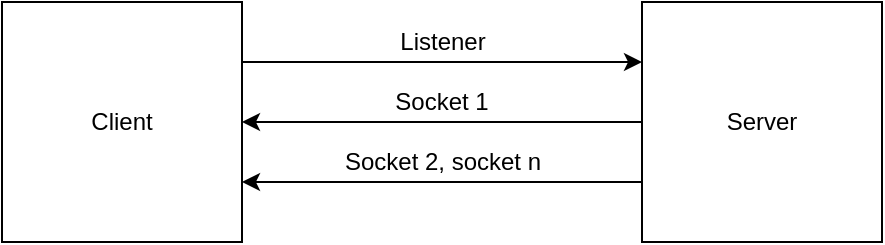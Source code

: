 <mxfile version="14.9.6" type="device"><diagram id="ICjpQ700vDPgJYos_Ji0" name="Page-1"><mxGraphModel dx="768" dy="482" grid="1" gridSize="10" guides="1" tooltips="1" connect="1" arrows="1" fold="1" page="1" pageScale="1" pageWidth="850" pageHeight="1100" math="0" shadow="0"><root><mxCell id="0"/><mxCell id="1" parent="0"/><mxCell id="DGC_2Sm3KRDfwzGs4lI2-3" style="edgeStyle=orthogonalEdgeStyle;rounded=0;orthogonalLoop=1;jettySize=auto;html=1;exitX=1;exitY=0.25;exitDx=0;exitDy=0;entryX=0;entryY=0.25;entryDx=0;entryDy=0;" edge="1" parent="1" source="DGC_2Sm3KRDfwzGs4lI2-1" target="DGC_2Sm3KRDfwzGs4lI2-2"><mxGeometry relative="1" as="geometry"/></mxCell><mxCell id="DGC_2Sm3KRDfwzGs4lI2-1" value="Client" style="whiteSpace=wrap;html=1;aspect=fixed;" vertex="1" parent="1"><mxGeometry x="120" y="160" width="120" height="120" as="geometry"/></mxCell><mxCell id="DGC_2Sm3KRDfwzGs4lI2-5" style="edgeStyle=orthogonalEdgeStyle;rounded=0;orthogonalLoop=1;jettySize=auto;html=1;exitX=0;exitY=0.5;exitDx=0;exitDy=0;entryX=1;entryY=0.5;entryDx=0;entryDy=0;" edge="1" parent="1" source="DGC_2Sm3KRDfwzGs4lI2-2" target="DGC_2Sm3KRDfwzGs4lI2-1"><mxGeometry relative="1" as="geometry"/></mxCell><mxCell id="DGC_2Sm3KRDfwzGs4lI2-7" style="edgeStyle=orthogonalEdgeStyle;rounded=0;orthogonalLoop=1;jettySize=auto;html=1;exitX=0;exitY=0.75;exitDx=0;exitDy=0;entryX=1;entryY=0.75;entryDx=0;entryDy=0;" edge="1" parent="1" source="DGC_2Sm3KRDfwzGs4lI2-2" target="DGC_2Sm3KRDfwzGs4lI2-1"><mxGeometry relative="1" as="geometry"/></mxCell><mxCell id="DGC_2Sm3KRDfwzGs4lI2-2" value="Server" style="whiteSpace=wrap;html=1;aspect=fixed;" vertex="1" parent="1"><mxGeometry x="440" y="160" width="120" height="120" as="geometry"/></mxCell><mxCell id="DGC_2Sm3KRDfwzGs4lI2-4" value="Listener" style="text;html=1;align=center;verticalAlign=middle;resizable=0;points=[];autosize=1;strokeColor=none;" vertex="1" parent="1"><mxGeometry x="310" y="170" width="60" height="20" as="geometry"/></mxCell><mxCell id="DGC_2Sm3KRDfwzGs4lI2-6" value="Socket 1" style="text;html=1;strokeColor=none;fillColor=none;align=center;verticalAlign=middle;whiteSpace=wrap;rounded=0;" vertex="1" parent="1"><mxGeometry x="315" y="200" width="50" height="20" as="geometry"/></mxCell><mxCell id="DGC_2Sm3KRDfwzGs4lI2-8" value="Socket 2, socket n" style="text;html=1;strokeColor=none;fillColor=none;align=center;verticalAlign=middle;whiteSpace=wrap;rounded=0;" vertex="1" parent="1"><mxGeometry x="281.5" y="230" width="117" height="20" as="geometry"/></mxCell></root></mxGraphModel></diagram></mxfile>